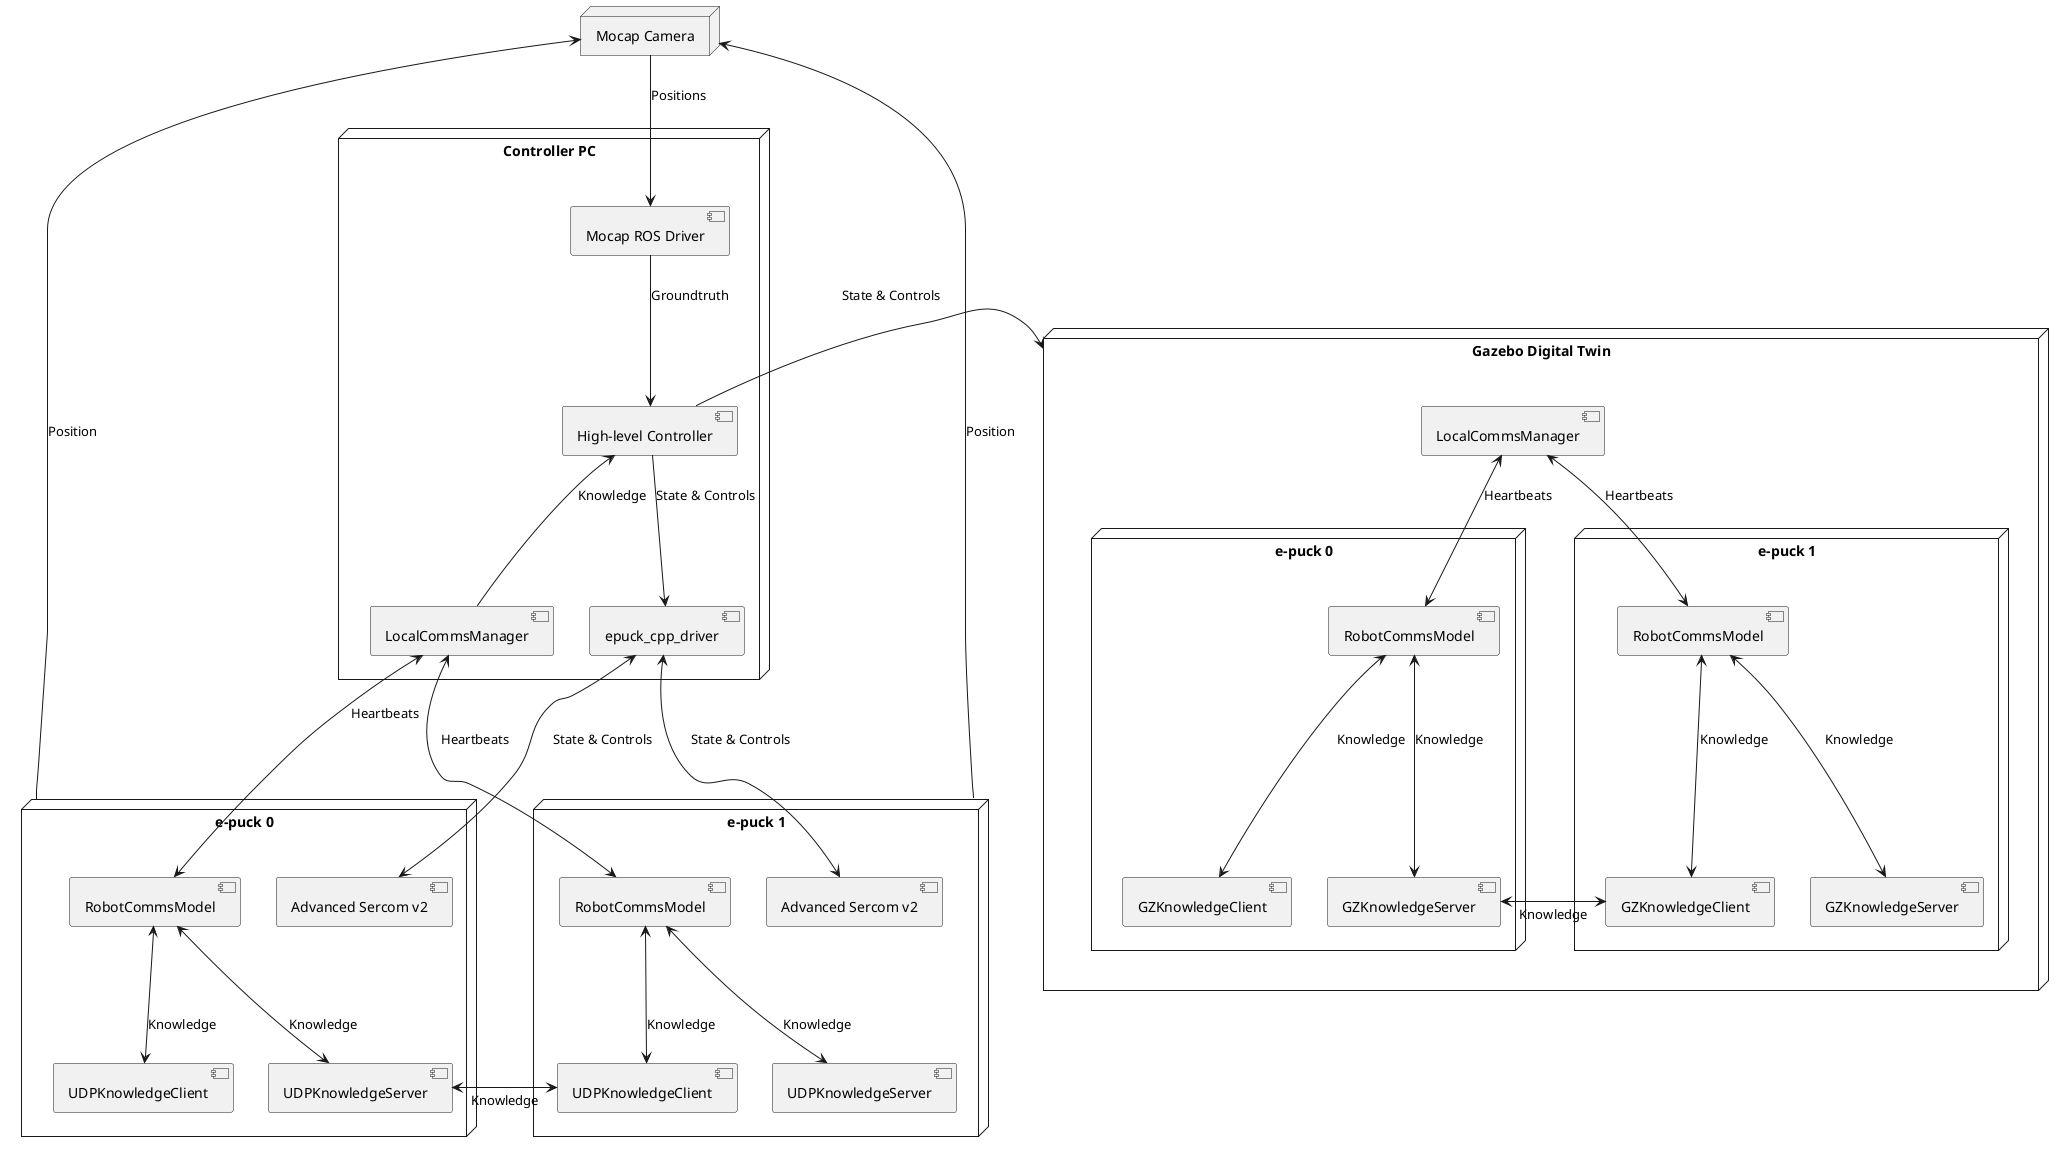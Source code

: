 @startuml

node "Mocap Camera"

node "Controller PC" {
  component "LocalCommsManager"

  component "High-level Controller"

  component "epuck_cpp_driver"

  component "Mocap ROS Driver"
}

node "Gazebo Digital Twin" as Gazebo {
  component "LocalCommsManager" as gzLocalCommsManager

  node "e-puck 0" as simEpuck0 {
    component "RobotCommsModel" as simEpuck0RobotCommsModel
    component "GZKnowledgeServer" as simEpuck0GZKnowledgeServer
    component "GZKnowledgeClient" as simEpuck0GZKnowledgeClient
  }

  node "e-puck 1" as simEpuck1 {
    component "RobotCommsModel" as simEpuck1RobotCommsModel
    component "GZKnowledgeServer" as simEpuck1GZKnowledgeServer
    component "GZKnowledgeClient" as simEpuck1GZKnowledgeClient
  }
}

node "e-puck 0" {
  component "RobotCommsModel" as epuck0RobotCommsModel
  component "UDPKnowledgeServer" as epuck0UDPKnowledgeServer
  component "UDPKnowledgeClient" as epuck0UDPKnowledgeClient
  component "Advanced Sercom v2" as epuck0AdvancedSercom
}

node "e-puck 1" {
  component "RobotCommsModel" as epuck1RobotCommsModel
  component "UDPKnowledgeServer" as epuck1UDPKnowledgeServer
  component "UDPKnowledgeClient" as epuck1UDPKnowledgeClient
  component "Advanced Sercom v2" as epuck1AdvancedSercom
}

"epuck_cpp_driver" <--> epuck0AdvancedSercom: State & Controls
"epuck_cpp_driver" <--> epuck1AdvancedSercom: State & Controls

"LocalCommsManager" <--> epuck0RobotCommsModel: Heartbeats\n\n\n
"LocalCommsManager" <--> epuck1RobotCommsModel: Heartbeats
epuck0RobotCommsModel <--> epuck0UDPKnowledgeServer: Knowledge
epuck0RobotCommsModel <--> epuck0UDPKnowledgeClient: Knowledge
epuck1RobotCommsModel <--> epuck1UDPKnowledgeClient: Knowledge
epuck1RobotCommsModel <--> epuck1UDPKnowledgeServer: Knowledge
epuck0UDPKnowledgeServer <-> epuck1UDPKnowledgeClient: Knowledge

"Controller PC" -[hidden]-> "e-puck 0"
"Controller PC" -[hidden]-> "e-puck 1"
"e-puck 0" -[hidden]> "e-puck 1"
epuck0UDPKnowledgeClient -[hidden]> epuck0UDPKnowledgeServer
epuck1UDPKnowledgeClient -[hidden]> epuck1UDPKnowledgeServer

"Mocap Camera" <-- "e-puck 0": Position
"Mocap Camera" <-- "e-puck 1": Position
"Mocap Camera" --> "Mocap ROS Driver": Positions
"Mocap ROS Driver" --> "High-level Controller": Groundtruth

"High-level Controller" --> "epuck_cpp_driver": State & Controls

"High-level Controller" <-- "LocalCommsManager": Knowledge


Gazebo <- "High-level Controller": State & Controls

gzLocalCommsManager <--> simEpuck0RobotCommsModel: Heartbeats
gzLocalCommsManager <--> simEpuck1RobotCommsModel: Heartbeats
simEpuck0RobotCommsModel <--> simEpuck0GZKnowledgeServer: Knowledge
simEpuck0RobotCommsModel <--> simEpuck0GZKnowledgeClient: Knowledge
simEpuck1RobotCommsModel <--> simEpuck1GZKnowledgeClient: Knowledge
simEpuck1RobotCommsModel <--> simEpuck1GZKnowledgeServer: Knowledge
simEpuck0GZKnowledgeServer <-> simEpuck1GZKnowledgeClient: Knowledge

simEpuck0 -[hidden]> simEpuck1
simEpuck0GZKnowledgeClient -[hidden]> simEpuck0GZKnowledgeServer
simEpuck1GZKnowledgeClient -[hidden]> simEpuck1GZKnowledgeServer

@enduml
